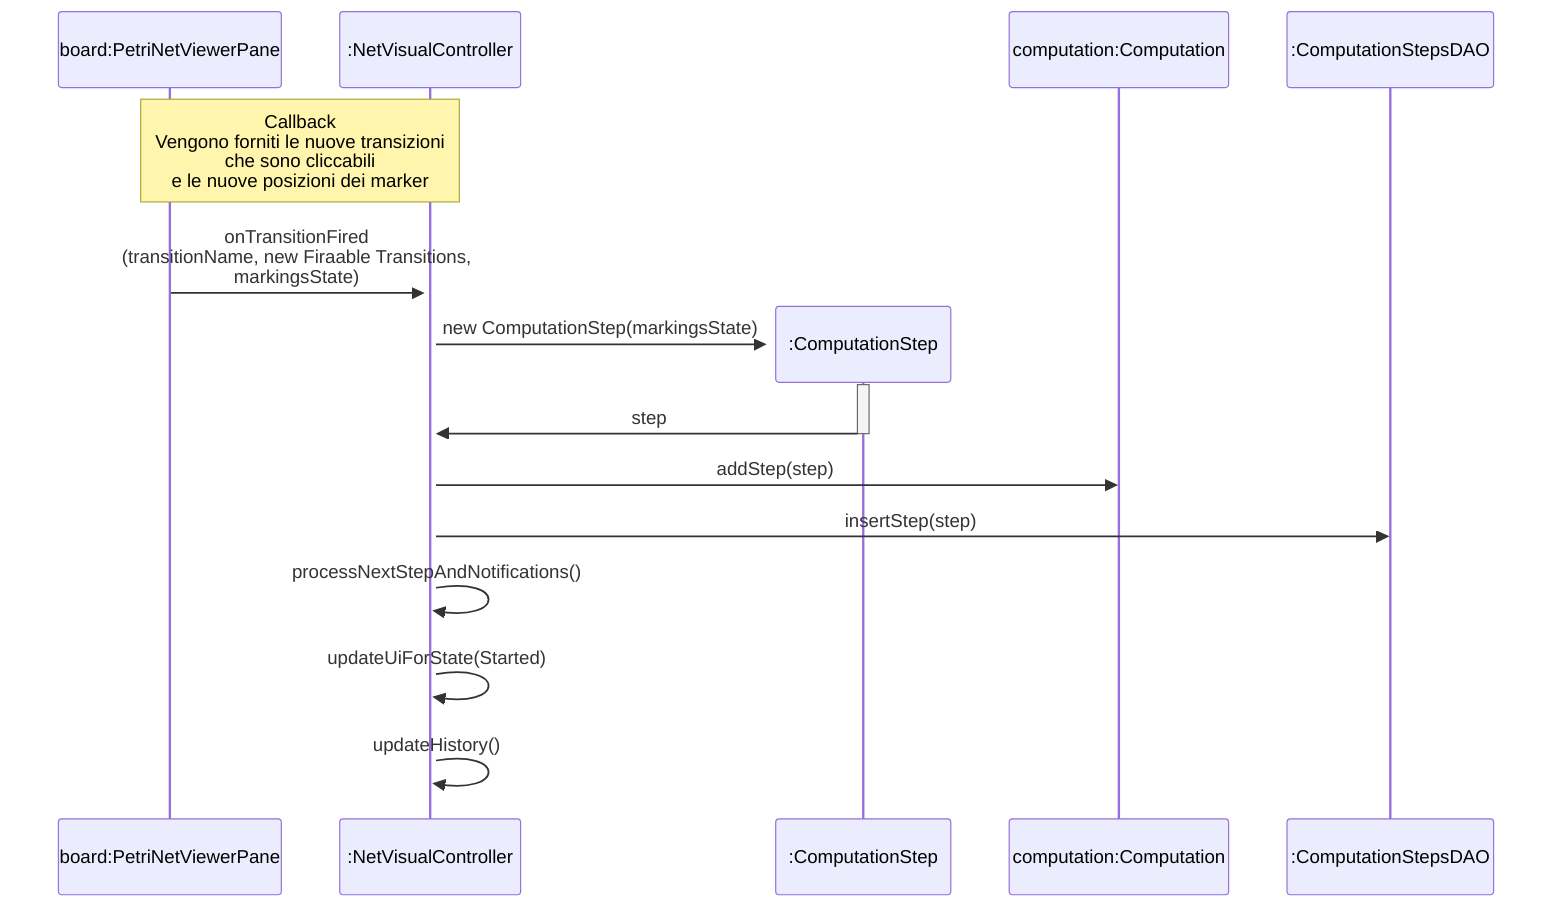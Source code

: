sequenceDiagram
    participant board as board:PetriNetViewerPane

    Note over controller, board: Callback<br>Vengono forniti le nuove transizioni <br>che sono cliccabili<br> e le nuove posizioni dei marker


    board ->>+ controller: onTransitionFired<br>(transitionName, new Firaable Transitions,<br> markingsState)
    create participant computationStep as :ComputationStep
    controller ->>+ computationStep: new ComputationStep(markingsState)
    computationStep ->>- controller: step
    controller ->> computation: addStep(step)
    controller ->> dao: insertStep(step)
    controller ->> controller: processNextStepAndNotifications()
    controller ->> controller: updateUiForState(Started)
    controller ->> controller: updateHistory()
    participant controller as :NetVisualController
    participant computation as computation:Computation
    participant dao as :ComputationStepsDAO